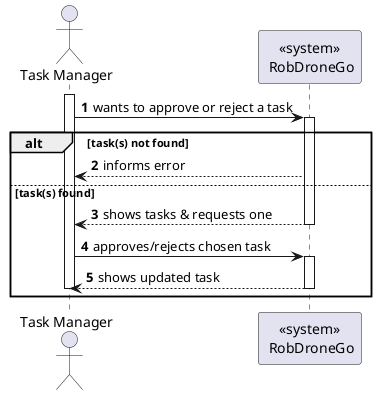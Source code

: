 @startuml
autonumber

actor "Task Manager" as usr

participant "<<system>>\n RobDroneGo" as sys

activate usr
    usr -> sys : wants to approve or reject a task
    activate sys
        alt task(s) not found
            sys --> usr: informs error
        else task(s) found
        sys --> usr : shows tasks & requests one
    deactivate sys

    usr -> sys : approves/rejects chosen task
    activate sys
        sys --> usr : shows updated task
    deactivate sys
deactivate usr
end

@enduml
